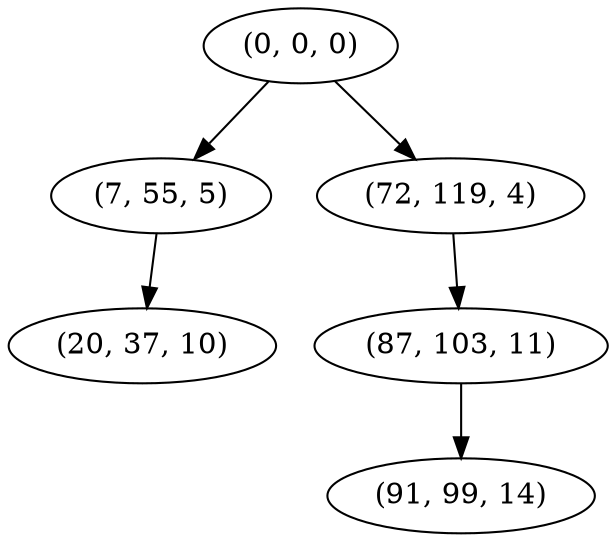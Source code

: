 digraph tree {
    "(0, 0, 0)";
    "(7, 55, 5)";
    "(20, 37, 10)";
    "(72, 119, 4)";
    "(87, 103, 11)";
    "(91, 99, 14)";
    "(0, 0, 0)" -> "(7, 55, 5)";
    "(0, 0, 0)" -> "(72, 119, 4)";
    "(7, 55, 5)" -> "(20, 37, 10)";
    "(72, 119, 4)" -> "(87, 103, 11)";
    "(87, 103, 11)" -> "(91, 99, 14)";
}
